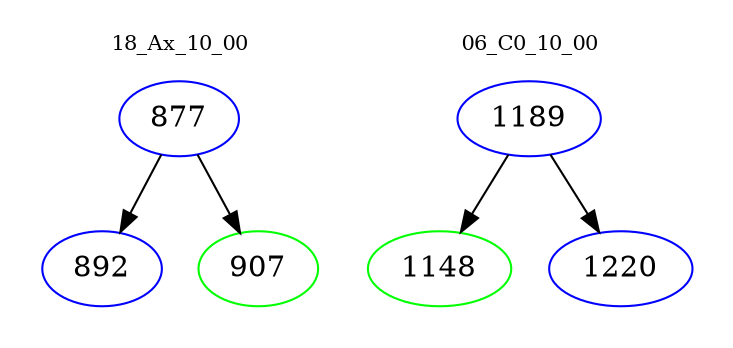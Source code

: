 digraph{
subgraph cluster_0 {
color = white
label = "18_Ax_10_00";
fontsize=10;
T0_877 [label="877", color="blue"]
T0_877 -> T0_892 [color="black"]
T0_892 [label="892", color="blue"]
T0_877 -> T0_907 [color="black"]
T0_907 [label="907", color="green"]
}
subgraph cluster_1 {
color = white
label = "06_C0_10_00";
fontsize=10;
T1_1189 [label="1189", color="blue"]
T1_1189 -> T1_1148 [color="black"]
T1_1148 [label="1148", color="green"]
T1_1189 -> T1_1220 [color="black"]
T1_1220 [label="1220", color="blue"]
}
}
